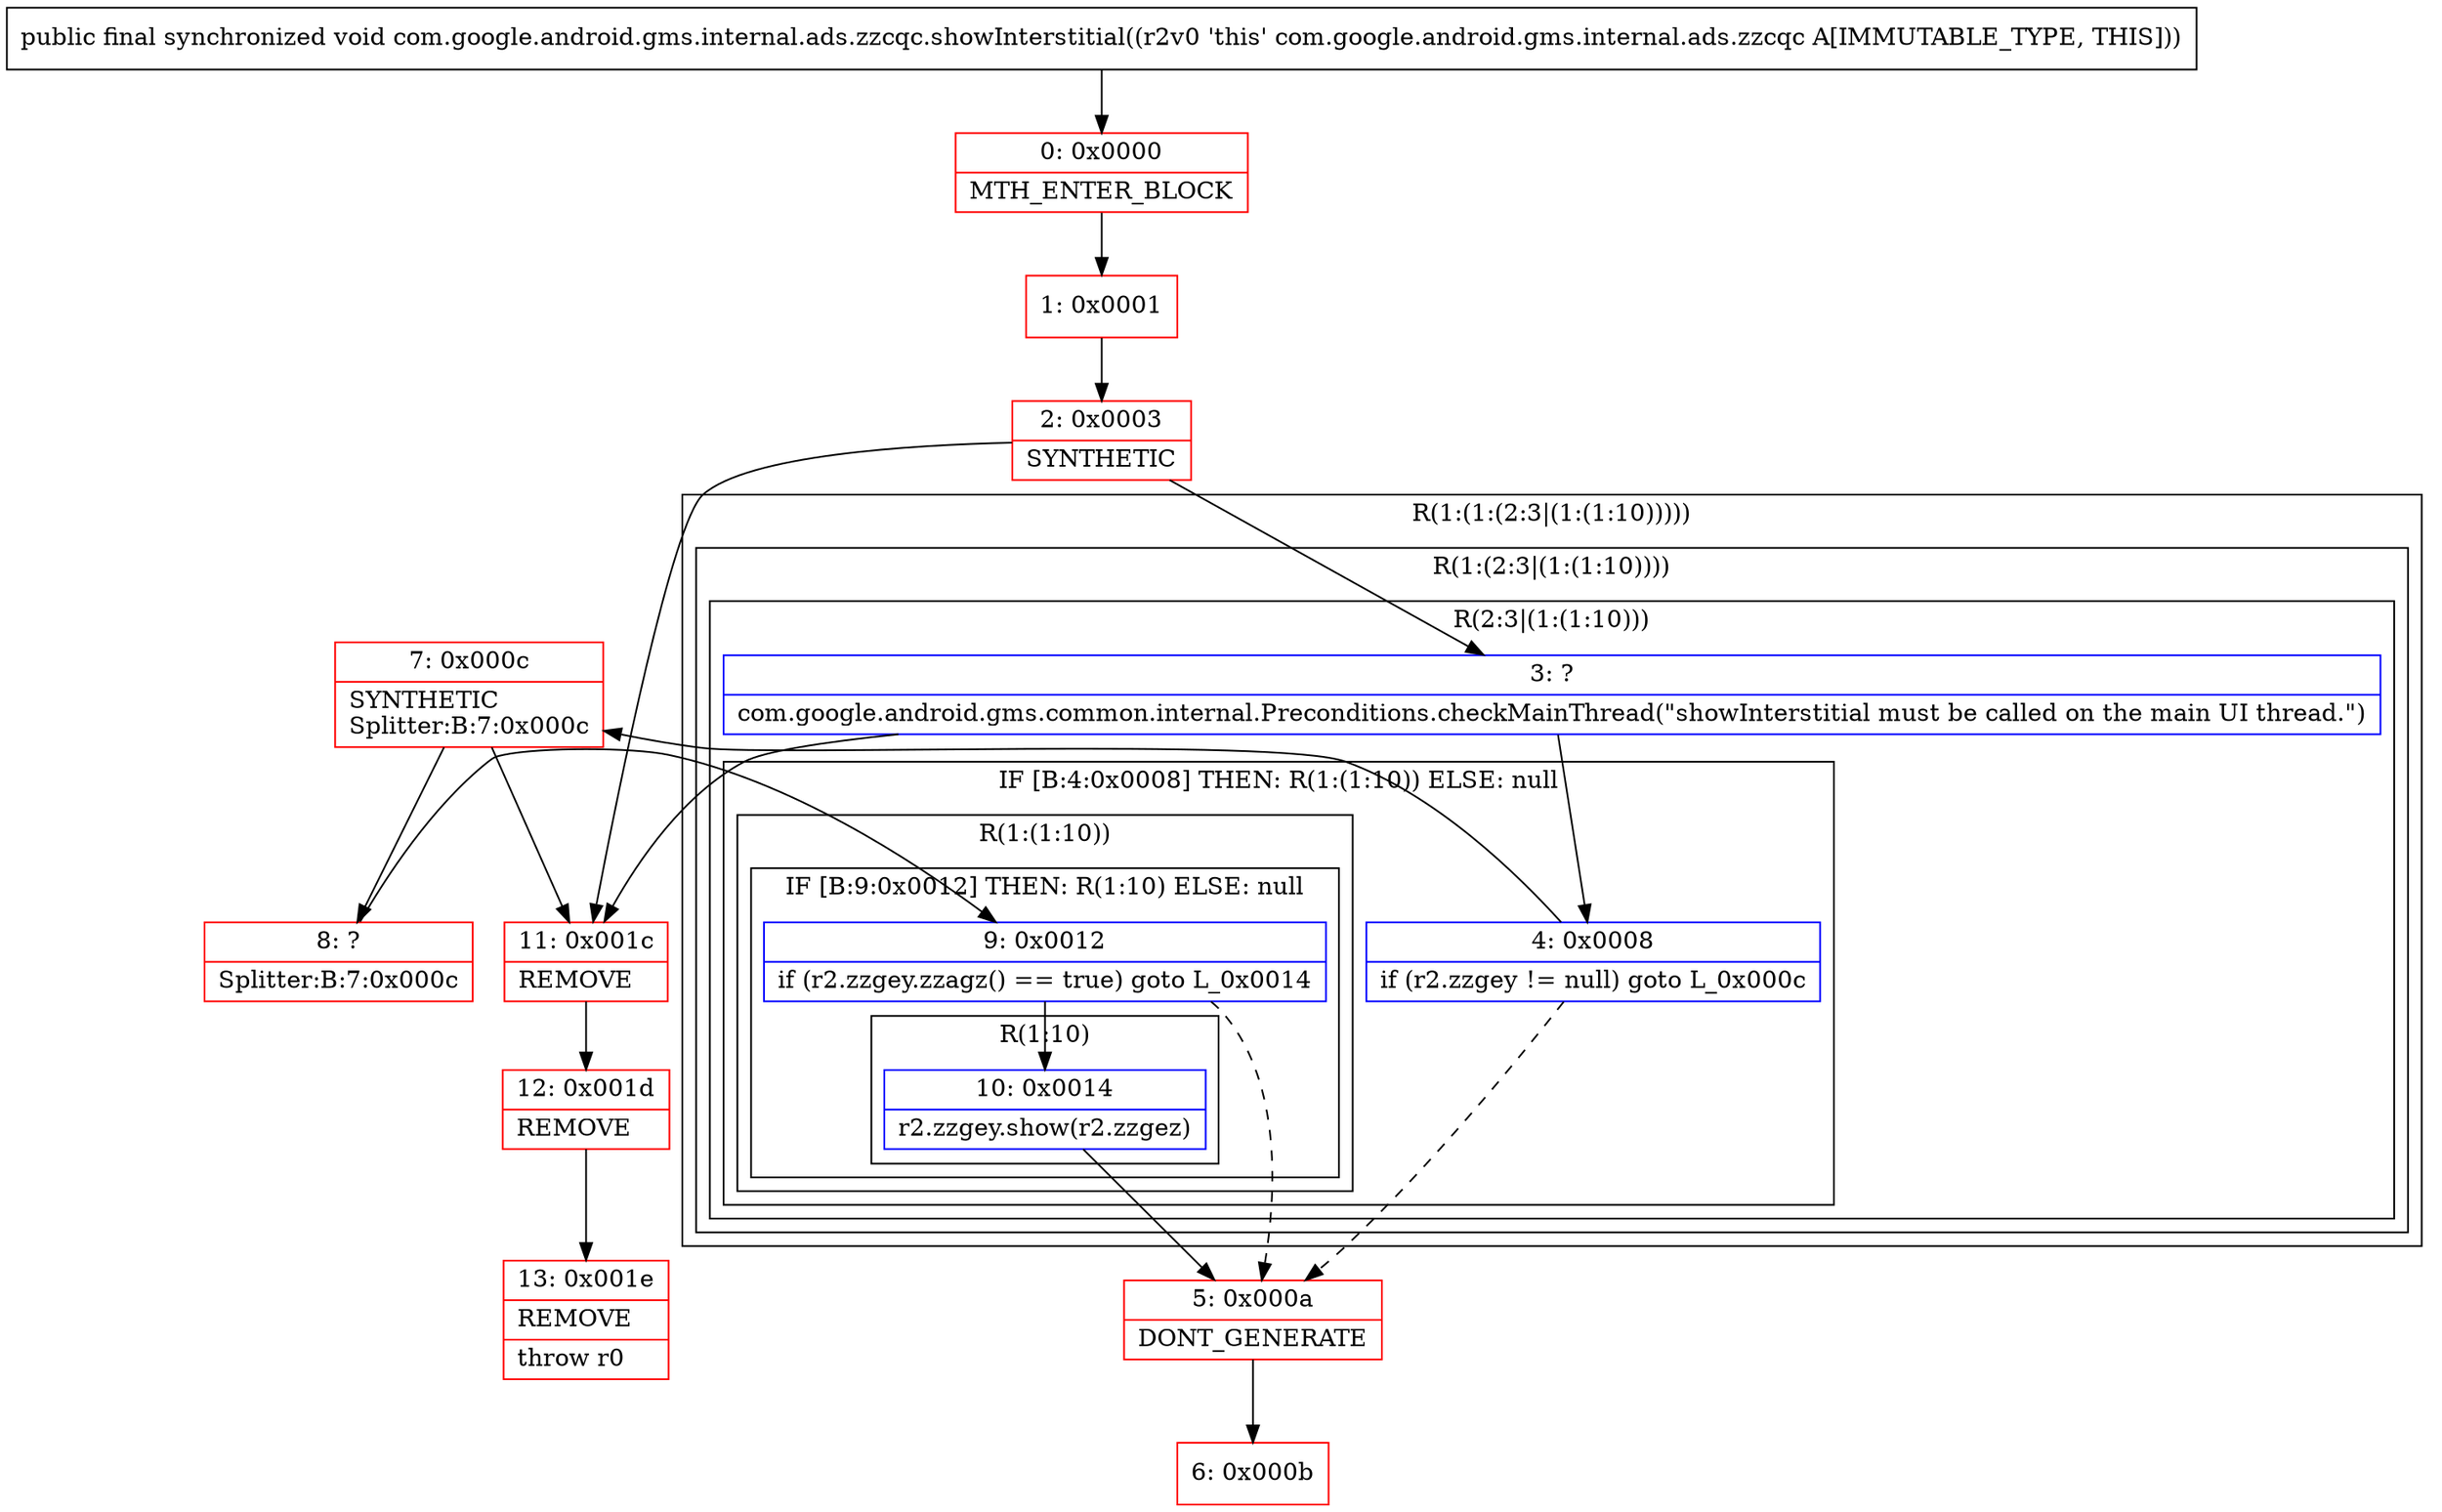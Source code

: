 digraph "CFG forcom.google.android.gms.internal.ads.zzcqc.showInterstitial()V" {
subgraph cluster_Region_797089771 {
label = "R(1:(1:(2:3|(1:(1:10)))))";
node [shape=record,color=blue];
subgraph cluster_Region_1122504204 {
label = "R(1:(2:3|(1:(1:10))))";
node [shape=record,color=blue];
subgraph cluster_Region_1835726453 {
label = "R(2:3|(1:(1:10)))";
node [shape=record,color=blue];
Node_3 [shape=record,label="{3\:\ ?|com.google.android.gms.common.internal.Preconditions.checkMainThread(\"showInterstitial must be called on the main UI thread.\")\l}"];
subgraph cluster_IfRegion_1820017289 {
label = "IF [B:4:0x0008] THEN: R(1:(1:10)) ELSE: null";
node [shape=record,color=blue];
Node_4 [shape=record,label="{4\:\ 0x0008|if (r2.zzgey != null) goto L_0x000c\l}"];
subgraph cluster_Region_1463678250 {
label = "R(1:(1:10))";
node [shape=record,color=blue];
subgraph cluster_IfRegion_1437010351 {
label = "IF [B:9:0x0012] THEN: R(1:10) ELSE: null";
node [shape=record,color=blue];
Node_9 [shape=record,label="{9\:\ 0x0012|if (r2.zzgey.zzagz() == true) goto L_0x0014\l}"];
subgraph cluster_Region_1866761264 {
label = "R(1:10)";
node [shape=record,color=blue];
Node_10 [shape=record,label="{10\:\ 0x0014|r2.zzgey.show(r2.zzgez)\l}"];
}
}
}
}
}
}
}
Node_0 [shape=record,color=red,label="{0\:\ 0x0000|MTH_ENTER_BLOCK\l}"];
Node_1 [shape=record,color=red,label="{1\:\ 0x0001}"];
Node_2 [shape=record,color=red,label="{2\:\ 0x0003|SYNTHETIC\l}"];
Node_5 [shape=record,color=red,label="{5\:\ 0x000a|DONT_GENERATE\l}"];
Node_6 [shape=record,color=red,label="{6\:\ 0x000b}"];
Node_7 [shape=record,color=red,label="{7\:\ 0x000c|SYNTHETIC\lSplitter:B:7:0x000c\l}"];
Node_8 [shape=record,color=red,label="{8\:\ ?|Splitter:B:7:0x000c\l}"];
Node_11 [shape=record,color=red,label="{11\:\ 0x001c|REMOVE\l}"];
Node_12 [shape=record,color=red,label="{12\:\ 0x001d|REMOVE\l}"];
Node_13 [shape=record,color=red,label="{13\:\ 0x001e|REMOVE\l|throw r0\l}"];
MethodNode[shape=record,label="{public final synchronized void com.google.android.gms.internal.ads.zzcqc.showInterstitial((r2v0 'this' com.google.android.gms.internal.ads.zzcqc A[IMMUTABLE_TYPE, THIS])) }"];
MethodNode -> Node_0;
Node_3 -> Node_4;
Node_3 -> Node_11;
Node_4 -> Node_5[style=dashed];
Node_4 -> Node_7;
Node_9 -> Node_5[style=dashed];
Node_9 -> Node_10;
Node_10 -> Node_5;
Node_0 -> Node_1;
Node_1 -> Node_2;
Node_2 -> Node_3;
Node_2 -> Node_11;
Node_5 -> Node_6;
Node_7 -> Node_8;
Node_7 -> Node_11;
Node_8 -> Node_9;
Node_11 -> Node_12;
Node_12 -> Node_13;
}

